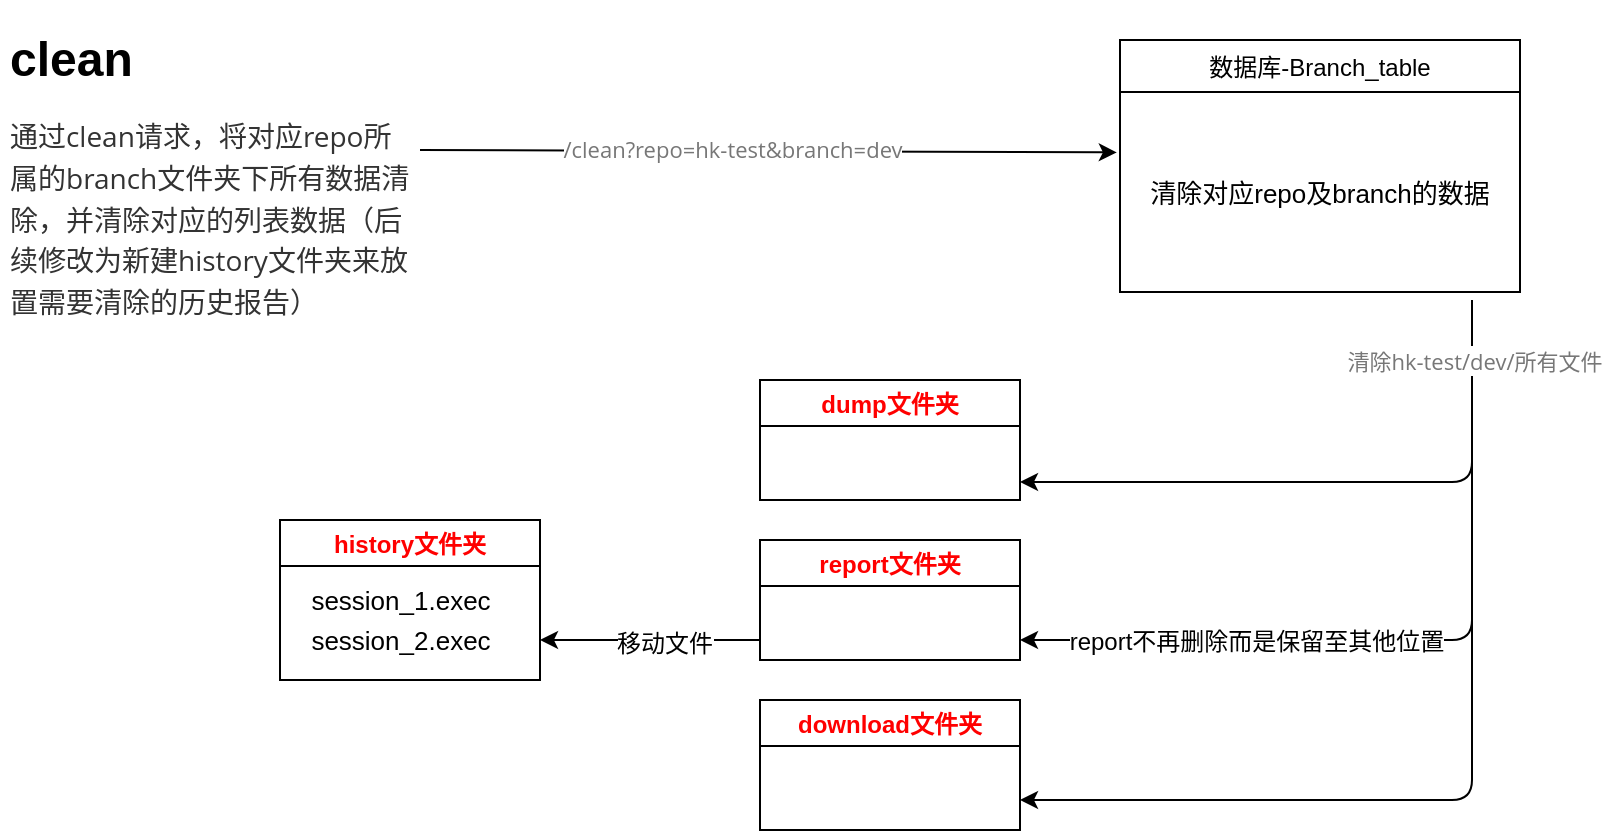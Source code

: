<mxfile version="15.0.3" type="github">
  <diagram id="wY2WvxeMVmBYkjKR7pYi" name="Page-1">
    <mxGraphModel dx="1422" dy="745" grid="1" gridSize="10" guides="1" tooltips="1" connect="1" arrows="1" fold="1" page="1" pageScale="1" pageWidth="827" pageHeight="1169" math="0" shadow="0">
      <root>
        <mxCell id="0" />
        <mxCell id="1" parent="0" />
        <mxCell id="EiGylN75MUcMy38OjdG9-3" value="&lt;h1&gt;clean&lt;/h1&gt;&lt;span style=&quot;background-color: rgb(255 , 255 , 255)&quot;&gt;&lt;font&gt;&lt;font color=&quot;#333333&quot; face=&quot;open sans, clear sans, helvetica neue, helvetica, arial, sans-serif&quot; size=&quot;1&quot;&gt;&lt;sup style=&quot;font-size: 14px&quot;&gt;通过clean请求，将对应repo所属的branch文件夹下所有数据清除，并清除对应的列表数据（后续修改为新建history文件夹来放置需要清除的历史报告）&lt;/sup&gt;&lt;/font&gt;&lt;br&gt;&lt;/font&gt;&lt;/span&gt;" style="text;html=1;strokeColor=none;fillColor=none;spacing=5;spacingTop=-20;whiteSpace=wrap;overflow=hidden;rounded=0;" vertex="1" parent="1">
          <mxGeometry x="10" y="70" width="210" height="170" as="geometry" />
        </mxCell>
        <mxCell id="EiGylN75MUcMy38OjdG9-4" value="数据库-Branch_table" style="swimlane;fontStyle=0;childLayout=stackLayout;horizontal=1;startSize=26;horizontalStack=0;resizeParent=1;resizeParentMax=0;resizeLast=0;collapsible=1;marginBottom=0;align=center;" vertex="1" parent="1">
          <mxGeometry x="570" y="80" width="200" height="126" as="geometry" />
        </mxCell>
        <mxCell id="EiGylN75MUcMy38OjdG9-6" value="清除对应repo及branch的数据" style="text;strokeColor=none;fillColor=none;align=center;verticalAlign=middle;spacingLeft=4;spacingRight=4;overflow=hidden;rotatable=0;points=[[0,0.5],[1,0.5]];portConstraint=eastwest;fontSize=13;" vertex="1" parent="EiGylN75MUcMy38OjdG9-4">
          <mxGeometry y="26" width="200" height="100" as="geometry" />
        </mxCell>
        <mxCell id="EiGylN75MUcMy38OjdG9-16" value="" style="endArrow=classic;html=1;fontColor=#FF0000;exitX=1;exitY=0.5;exitDx=0;exitDy=0;entryX=-0.008;entryY=0.408;entryDx=0;entryDy=0;entryPerimeter=0;" edge="1" parent="1">
          <mxGeometry width="50" height="50" relative="1" as="geometry">
            <mxPoint x="220" y="135" as="sourcePoint" />
            <mxPoint x="568.4" y="136.192" as="targetPoint" />
          </mxGeometry>
        </mxCell>
        <mxCell id="EiGylN75MUcMy38OjdG9-17" value="&lt;span style=&quot;color: rgb(119 , 119 , 119) ; font-family: &amp;#34;open sans&amp;#34; , &amp;#34;clear sans&amp;#34; , &amp;#34;helvetica neue&amp;#34; , &amp;#34;helvetica&amp;#34; , &amp;#34;arial&amp;#34; , sans-serif ; text-align: left&quot;&gt;/clean?repo=hk-test&lt;/span&gt;&lt;span style=&quot;color: rgb(119 , 119 , 119) ; font-family: &amp;#34;open sans&amp;#34; , &amp;#34;clear sans&amp;#34; , &amp;#34;helvetica neue&amp;#34; , &amp;#34;helvetica&amp;#34; , &amp;#34;arial&amp;#34; , sans-serif ; text-align: left&quot;&gt;&amp;amp;branch=dev&lt;/span&gt;" style="edgeLabel;html=1;align=center;verticalAlign=middle;resizable=0;points=[];fontColor=#FF0000;" vertex="1" connectable="0" parent="EiGylN75MUcMy38OjdG9-16">
          <mxGeometry x="-0.107" y="3" relative="1" as="geometry">
            <mxPoint y="2" as="offset" />
          </mxGeometry>
        </mxCell>
        <mxCell id="EiGylN75MUcMy38OjdG9-20" value="" style="endArrow=classic;html=1;fontColor=#FF0000;exitX=0.88;exitY=1.04;exitDx=0;exitDy=0;exitPerimeter=0;" edge="1" parent="1" source="EiGylN75MUcMy38OjdG9-6">
          <mxGeometry width="50" height="50" relative="1" as="geometry">
            <mxPoint x="746" y="250" as="sourcePoint" />
            <mxPoint x="520" y="301" as="targetPoint" />
            <Array as="points">
              <mxPoint x="746" y="301" />
            </Array>
          </mxGeometry>
        </mxCell>
        <mxCell id="EiGylN75MUcMy38OjdG9-42" value="&lt;span style=&quot;font-size: 11px ; color: rgb(119 , 119 , 119) ; font-family: &amp;#34;open sans&amp;#34; , &amp;#34;clear sans&amp;#34; , &amp;#34;helvetica neue&amp;#34; , &amp;#34;helvetica&amp;#34; , &amp;#34;arial&amp;#34; , sans-serif ; text-align: left&quot;&gt;清除hk-test/&lt;/span&gt;&lt;span style=&quot;font-size: 11px ; color: rgb(119 , 119 , 119) ; font-family: &amp;#34;open sans&amp;#34; , &amp;#34;clear sans&amp;#34; , &amp;#34;helvetica neue&amp;#34; , &amp;#34;helvetica&amp;#34; , &amp;#34;arial&amp;#34; , sans-serif ; text-align: left&quot;&gt;dev/所有文件&lt;/span&gt;" style="edgeLabel;html=1;align=center;verticalAlign=middle;resizable=0;points=[];fontSize=13;fontColor=#000000;" vertex="1" connectable="0" parent="EiGylN75MUcMy38OjdG9-20">
          <mxGeometry x="-0.812" y="1" relative="1" as="geometry">
            <mxPoint as="offset" />
          </mxGeometry>
        </mxCell>
        <mxCell id="EiGylN75MUcMy38OjdG9-21" value="dump文件夹" style="swimlane;fontColor=#FF0000;" vertex="1" parent="1">
          <mxGeometry x="390" y="250" width="130" height="60" as="geometry" />
        </mxCell>
        <mxCell id="EiGylN75MUcMy38OjdG9-25" value="report文件夹" style="swimlane;fontColor=#FF0000;" vertex="1" parent="1">
          <mxGeometry x="390" y="330" width="130" height="60" as="geometry" />
        </mxCell>
        <mxCell id="EiGylN75MUcMy38OjdG9-30" value="download文件夹" style="swimlane;fontColor=#FF0000;" vertex="1" parent="1">
          <mxGeometry x="390" y="410" width="130" height="65" as="geometry" />
        </mxCell>
        <mxCell id="EiGylN75MUcMy38OjdG9-43" value="" style="edgeStyle=segmentEdgeStyle;endArrow=classic;html=1;fontSize=13;fontColor=#000000;" edge="1" parent="1">
          <mxGeometry width="50" height="50" relative="1" as="geometry">
            <mxPoint x="746" y="290" as="sourcePoint" />
            <mxPoint x="520" y="380" as="targetPoint" />
            <Array as="points">
              <mxPoint x="746" y="380" />
            </Array>
          </mxGeometry>
        </mxCell>
        <mxCell id="EiGylN75MUcMy38OjdG9-45" value="&lt;font style=&quot;font-size: 12px&quot;&gt;report不再删除而是保留至其他位置&lt;/font&gt;" style="edgeLabel;html=1;align=center;verticalAlign=middle;resizable=0;points=[];fontSize=13;fontColor=#000000;" vertex="1" connectable="0" parent="EiGylN75MUcMy38OjdG9-43">
          <mxGeometry x="0.195" relative="1" as="geometry">
            <mxPoint x="-9" as="offset" />
          </mxGeometry>
        </mxCell>
        <mxCell id="EiGylN75MUcMy38OjdG9-44" value="" style="edgeStyle=segmentEdgeStyle;endArrow=classic;html=1;fontSize=13;fontColor=#000000;" edge="1" parent="1">
          <mxGeometry width="50" height="50" relative="1" as="geometry">
            <mxPoint x="746" y="370" as="sourcePoint" />
            <mxPoint x="520" y="460" as="targetPoint" />
            <Array as="points">
              <mxPoint x="746" y="460" />
            </Array>
          </mxGeometry>
        </mxCell>
        <mxCell id="EiGylN75MUcMy38OjdG9-47" value="history文件夹" style="swimlane;fontColor=#FF0000;" vertex="1" parent="1">
          <mxGeometry x="150" y="320" width="130" height="80" as="geometry" />
        </mxCell>
        <mxCell id="EiGylN75MUcMy38OjdG9-50" value="session_2.exec" style="text;html=1;align=center;verticalAlign=middle;resizable=0;points=[];autosize=1;strokeColor=none;fontSize=13;fontColor=#000000;" vertex="1" parent="EiGylN75MUcMy38OjdG9-47">
          <mxGeometry x="5" y="50" width="110" height="20" as="geometry" />
        </mxCell>
        <mxCell id="EiGylN75MUcMy38OjdG9-49" value="session_1.exec" style="text;html=1;align=center;verticalAlign=middle;resizable=0;points=[];autosize=1;strokeColor=none;fontSize=13;fontColor=#000000;" vertex="1" parent="EiGylN75MUcMy38OjdG9-47">
          <mxGeometry x="5" y="30" width="110" height="20" as="geometry" />
        </mxCell>
        <mxCell id="EiGylN75MUcMy38OjdG9-48" value="" style="endArrow=classic;html=1;fontSize=13;fontColor=#000000;" edge="1" parent="1">
          <mxGeometry width="50" height="50" relative="1" as="geometry">
            <mxPoint x="390" y="380" as="sourcePoint" />
            <mxPoint x="280" y="380" as="targetPoint" />
          </mxGeometry>
        </mxCell>
        <mxCell id="EiGylN75MUcMy38OjdG9-51" value="&lt;font style=&quot;font-size: 12px&quot;&gt;移动文件&lt;/font&gt;" style="edgeLabel;html=1;align=center;verticalAlign=middle;resizable=0;points=[];fontSize=13;fontColor=#000000;" vertex="1" connectable="0" parent="EiGylN75MUcMy38OjdG9-48">
          <mxGeometry x="-0.123" y="2" relative="1" as="geometry">
            <mxPoint y="-1" as="offset" />
          </mxGeometry>
        </mxCell>
      </root>
    </mxGraphModel>
  </diagram>
</mxfile>
